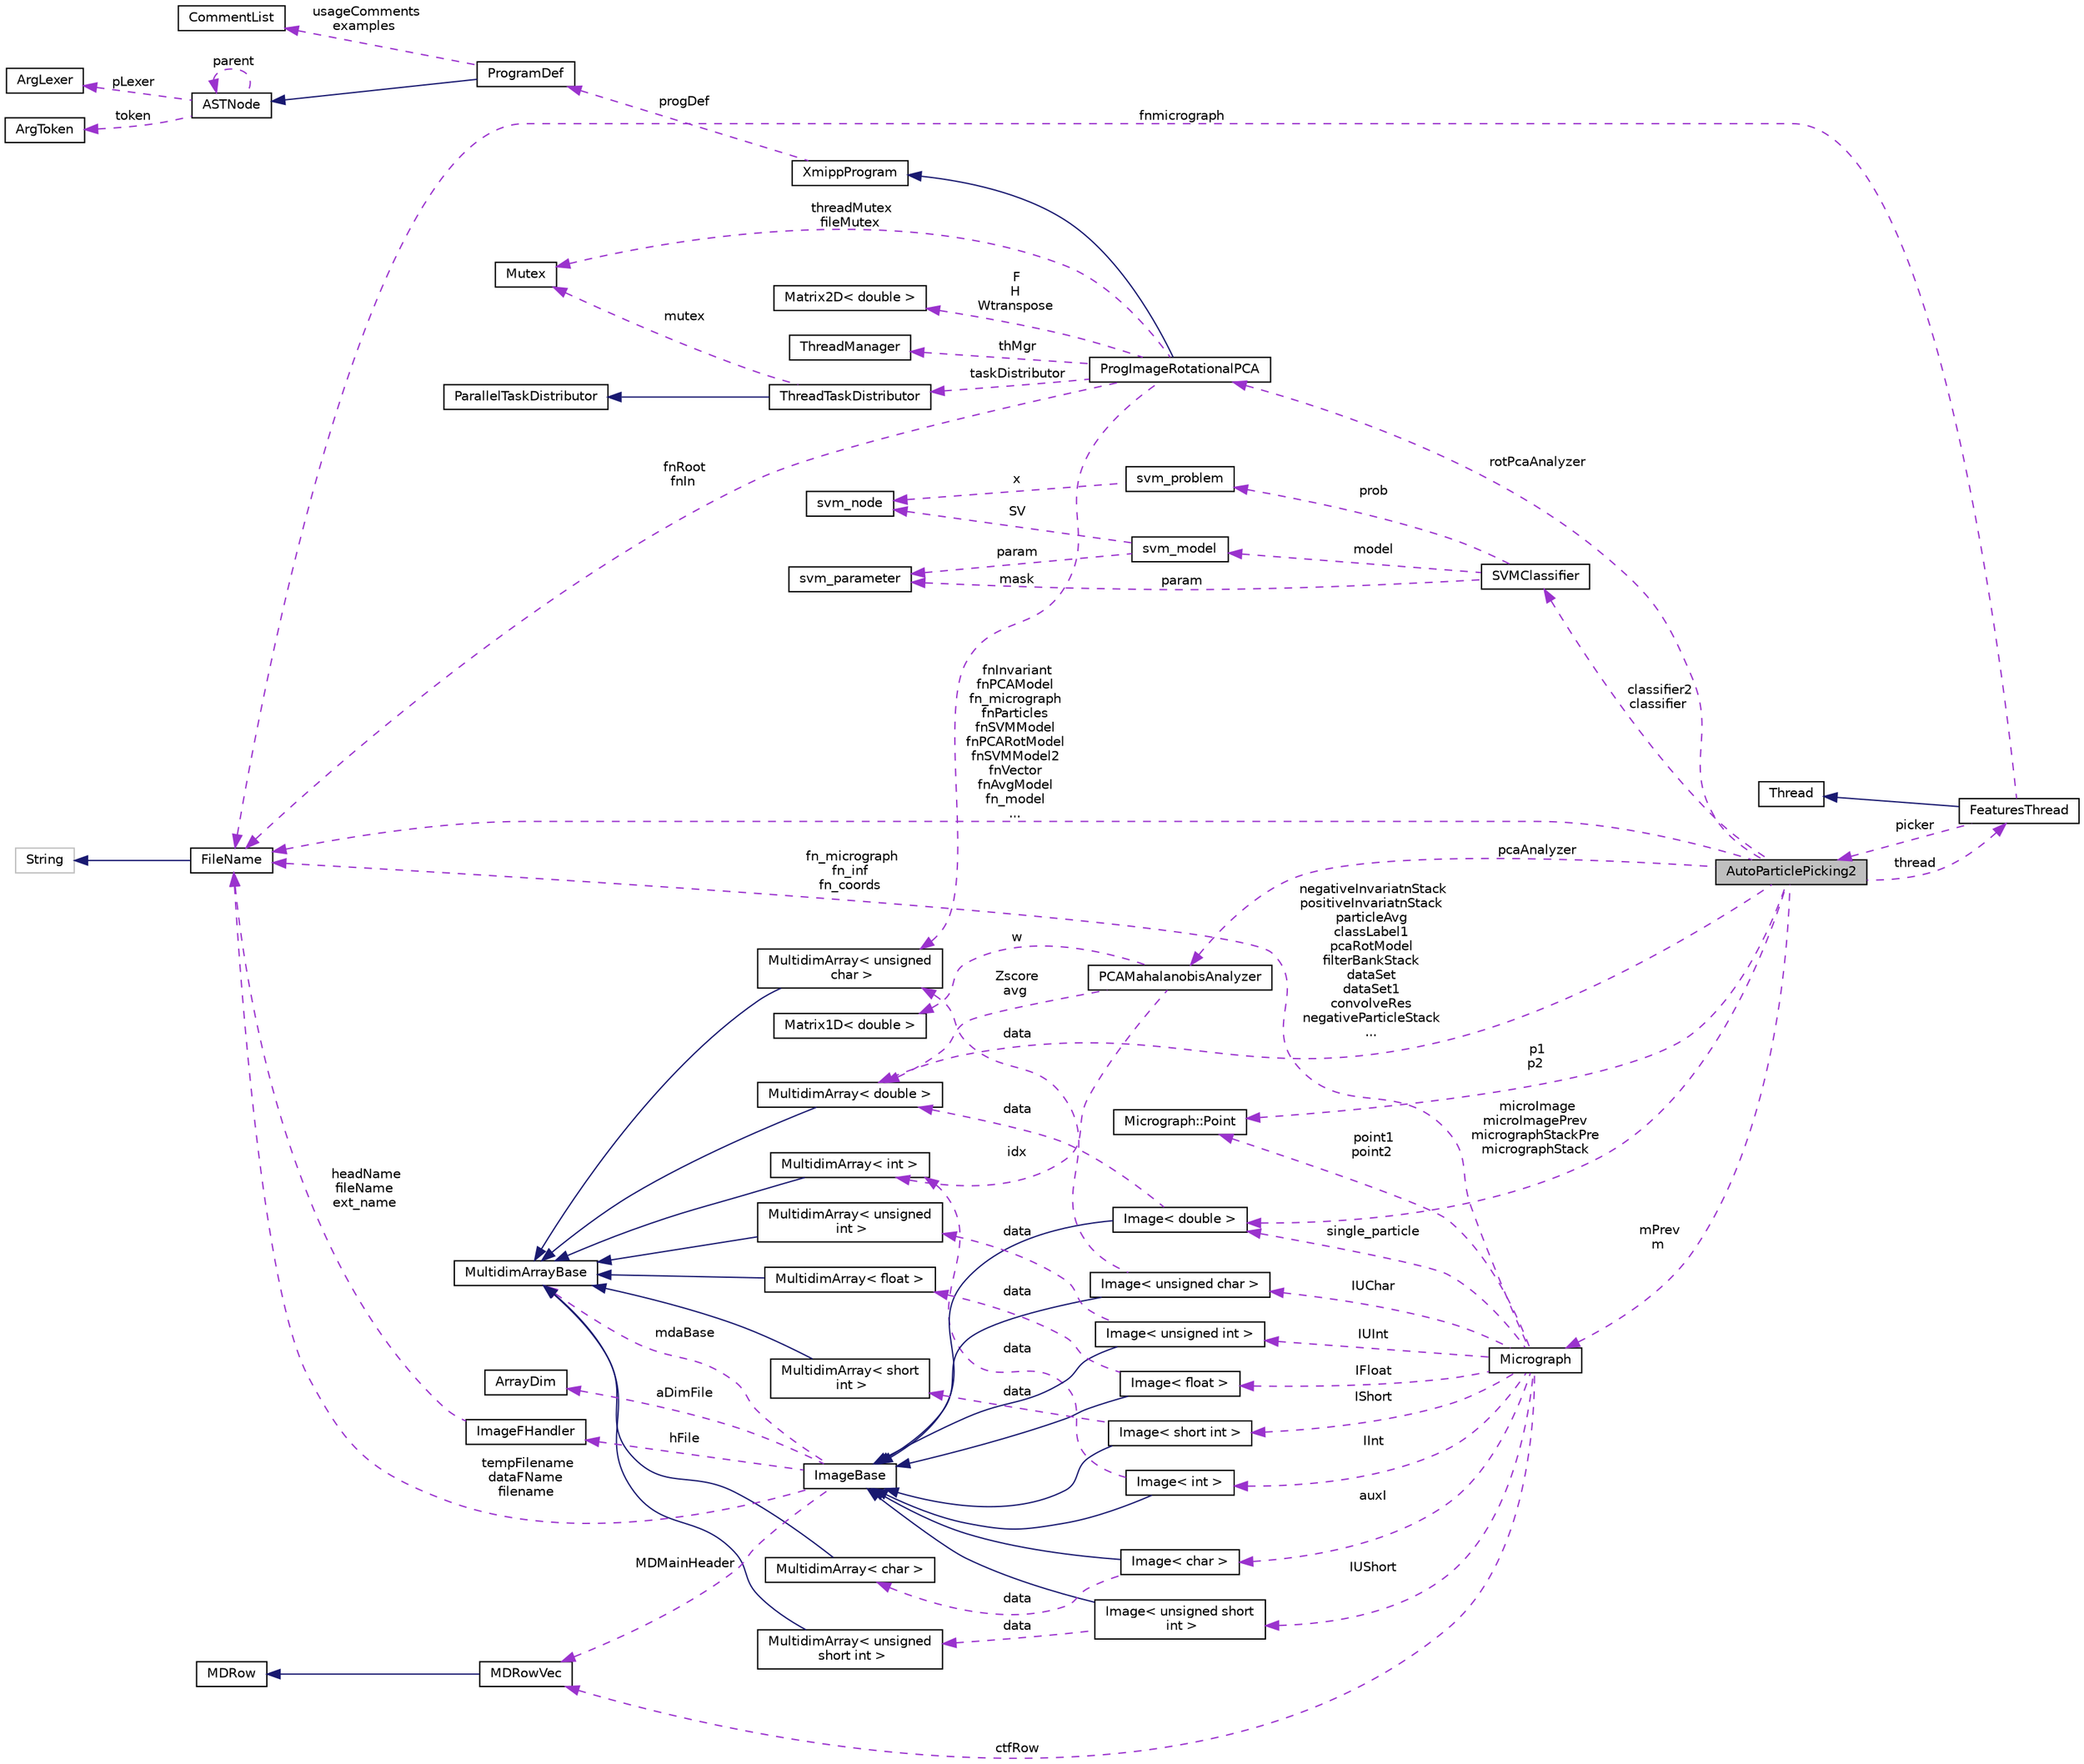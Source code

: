 digraph "AutoParticlePicking2"
{
  edge [fontname="Helvetica",fontsize="10",labelfontname="Helvetica",labelfontsize="10"];
  node [fontname="Helvetica",fontsize="10",shape=record];
  rankdir="LR";
  Node1 [label="AutoParticlePicking2",height=0.2,width=0.4,color="black", fillcolor="grey75", style="filled", fontcolor="black"];
  Node2 -> Node1 [dir="back",color="darkorchid3",fontsize="10",style="dashed",label=" p1\np2" ,fontname="Helvetica"];
  Node2 [label="Micrograph::Point",height=0.2,width=0.4,color="black", fillcolor="white", style="filled",URL="$structMicrograph_1_1Point.html"];
  Node3 -> Node1 [dir="back",color="darkorchid3",fontsize="10",style="dashed",label=" pcaAnalyzer" ,fontname="Helvetica"];
  Node3 [label="PCAMahalanobisAnalyzer",height=0.2,width=0.4,color="black", fillcolor="white", style="filled",URL="$classPCAMahalanobisAnalyzer.html"];
  Node4 -> Node3 [dir="back",color="darkorchid3",fontsize="10",style="dashed",label=" w" ,fontname="Helvetica"];
  Node4 [label="Matrix1D\< double \>",height=0.2,width=0.4,color="black", fillcolor="white", style="filled",URL="$classMatrix1D.html"];
  Node5 -> Node3 [dir="back",color="darkorchid3",fontsize="10",style="dashed",label=" Zscore\navg" ,fontname="Helvetica"];
  Node5 [label="MultidimArray\< double \>",height=0.2,width=0.4,color="black", fillcolor="white", style="filled",URL="$classMultidimArray.html"];
  Node6 -> Node5 [dir="back",color="midnightblue",fontsize="10",style="solid",fontname="Helvetica"];
  Node6 [label="MultidimArrayBase",height=0.2,width=0.4,color="black", fillcolor="white", style="filled",URL="$classMultidimArrayBase.html"];
  Node7 -> Node3 [dir="back",color="darkorchid3",fontsize="10",style="dashed",label=" idx" ,fontname="Helvetica"];
  Node7 [label="MultidimArray\< int \>",height=0.2,width=0.4,color="black", fillcolor="white", style="filled",URL="$classMultidimArray.html"];
  Node6 -> Node7 [dir="back",color="midnightblue",fontsize="10",style="solid",fontname="Helvetica"];
  Node8 -> Node1 [dir="back",color="darkorchid3",fontsize="10",style="dashed",label=" thread" ,fontname="Helvetica"];
  Node8 [label="FeaturesThread",height=0.2,width=0.4,color="black", fillcolor="white", style="filled",URL="$classFeaturesThread.html"];
  Node9 -> Node8 [dir="back",color="midnightblue",fontsize="10",style="solid",fontname="Helvetica"];
  Node9 [label="Thread",height=0.2,width=0.4,color="black", fillcolor="white", style="filled",URL="$classThread.html"];
  Node1 -> Node8 [dir="back",color="darkorchid3",fontsize="10",style="dashed",label=" picker" ,fontname="Helvetica"];
  Node10 -> Node8 [dir="back",color="darkorchid3",fontsize="10",style="dashed",label=" fnmicrograph" ,fontname="Helvetica"];
  Node10 [label="FileName",height=0.2,width=0.4,color="black", fillcolor="white", style="filled",URL="$classFileName.html"];
  Node11 -> Node10 [dir="back",color="midnightblue",fontsize="10",style="solid",fontname="Helvetica"];
  Node11 [label="String",height=0.2,width=0.4,color="grey75", fillcolor="white", style="filled"];
  Node12 -> Node1 [dir="back",color="darkorchid3",fontsize="10",style="dashed",label=" classifier2\nclassifier" ,fontname="Helvetica"];
  Node12 [label="SVMClassifier",height=0.2,width=0.4,color="black", fillcolor="white", style="filled",URL="$classSVMClassifier.html"];
  Node13 -> Node12 [dir="back",color="darkorchid3",fontsize="10",style="dashed",label=" prob" ,fontname="Helvetica"];
  Node13 [label="svm_problem",height=0.2,width=0.4,color="black", fillcolor="white", style="filled",URL="$structsvm__problem.html"];
  Node14 -> Node13 [dir="back",color="darkorchid3",fontsize="10",style="dashed",label=" x" ,fontname="Helvetica"];
  Node14 [label="svm_node",height=0.2,width=0.4,color="black", fillcolor="white", style="filled",URL="$structsvm__node.html"];
  Node15 -> Node12 [dir="back",color="darkorchid3",fontsize="10",style="dashed",label=" model" ,fontname="Helvetica"];
  Node15 [label="svm_model",height=0.2,width=0.4,color="black", fillcolor="white", style="filled",URL="$structsvm__model.html"];
  Node14 -> Node15 [dir="back",color="darkorchid3",fontsize="10",style="dashed",label=" SV" ,fontname="Helvetica"];
  Node16 -> Node15 [dir="back",color="darkorchid3",fontsize="10",style="dashed",label=" param" ,fontname="Helvetica"];
  Node16 [label="svm_parameter",height=0.2,width=0.4,color="black", fillcolor="white", style="filled",URL="$structsvm__parameter.html"];
  Node16 -> Node12 [dir="back",color="darkorchid3",fontsize="10",style="dashed",label=" param" ,fontname="Helvetica"];
  Node17 -> Node1 [dir="back",color="darkorchid3",fontsize="10",style="dashed",label=" mPrev\nm" ,fontname="Helvetica"];
  Node17 [label="Micrograph",height=0.2,width=0.4,color="black", fillcolor="white", style="filled",URL="$classMicrograph.html"];
  Node2 -> Node17 [dir="back",color="darkorchid3",fontsize="10",style="dashed",label=" point1\npoint2" ,fontname="Helvetica"];
  Node18 -> Node17 [dir="back",color="darkorchid3",fontsize="10",style="dashed",label=" auxI" ,fontname="Helvetica"];
  Node18 [label="Image\< char \>",height=0.2,width=0.4,color="black", fillcolor="white", style="filled",URL="$classImage.html"];
  Node19 -> Node18 [dir="back",color="midnightblue",fontsize="10",style="solid",fontname="Helvetica"];
  Node19 [label="ImageBase",height=0.2,width=0.4,color="black", fillcolor="white", style="filled",URL="$classImageBase.html",tooltip="Image base class. "];
  Node6 -> Node19 [dir="back",color="darkorchid3",fontsize="10",style="dashed",label=" mdaBase" ,fontname="Helvetica"];
  Node20 -> Node19 [dir="back",color="darkorchid3",fontsize="10",style="dashed",label=" MDMainHeader" ,fontname="Helvetica"];
  Node20 [label="MDRowVec",height=0.2,width=0.4,color="black", fillcolor="white", style="filled",URL="$classMDRowVec.html"];
  Node21 -> Node20 [dir="back",color="midnightblue",fontsize="10",style="solid",fontname="Helvetica"];
  Node21 [label="MDRow",height=0.2,width=0.4,color="black", fillcolor="white", style="filled",URL="$classMDRow.html"];
  Node22 -> Node19 [dir="back",color="darkorchid3",fontsize="10",style="dashed",label=" hFile" ,fontname="Helvetica"];
  Node22 [label="ImageFHandler",height=0.2,width=0.4,color="black", fillcolor="white", style="filled",URL="$structImageFHandler.html"];
  Node10 -> Node22 [dir="back",color="darkorchid3",fontsize="10",style="dashed",label=" headName\nfileName\next_name" ,fontname="Helvetica"];
  Node23 -> Node19 [dir="back",color="darkorchid3",fontsize="10",style="dashed",label=" aDimFile" ,fontname="Helvetica"];
  Node23 [label="ArrayDim",height=0.2,width=0.4,color="black", fillcolor="white", style="filled",URL="$structArrayDim.html"];
  Node10 -> Node19 [dir="back",color="darkorchid3",fontsize="10",style="dashed",label=" tempFilename\ndataFName\nfilename" ,fontname="Helvetica"];
  Node24 -> Node18 [dir="back",color="darkorchid3",fontsize="10",style="dashed",label=" data" ,fontname="Helvetica"];
  Node24 [label="MultidimArray\< char \>",height=0.2,width=0.4,color="black", fillcolor="white", style="filled",URL="$classMultidimArray.html"];
  Node6 -> Node24 [dir="back",color="midnightblue",fontsize="10",style="solid",fontname="Helvetica"];
  Node25 -> Node17 [dir="back",color="darkorchid3",fontsize="10",style="dashed",label=" IFloat" ,fontname="Helvetica"];
  Node25 [label="Image\< float \>",height=0.2,width=0.4,color="black", fillcolor="white", style="filled",URL="$classImage.html"];
  Node19 -> Node25 [dir="back",color="midnightblue",fontsize="10",style="solid",fontname="Helvetica"];
  Node26 -> Node25 [dir="back",color="darkorchid3",fontsize="10",style="dashed",label=" data" ,fontname="Helvetica"];
  Node26 [label="MultidimArray\< float \>",height=0.2,width=0.4,color="black", fillcolor="white", style="filled",URL="$classMultidimArray.html"];
  Node6 -> Node26 [dir="back",color="midnightblue",fontsize="10",style="solid",fontname="Helvetica"];
  Node27 -> Node17 [dir="back",color="darkorchid3",fontsize="10",style="dashed",label=" IUInt" ,fontname="Helvetica"];
  Node27 [label="Image\< unsigned int \>",height=0.2,width=0.4,color="black", fillcolor="white", style="filled",URL="$classImage.html"];
  Node19 -> Node27 [dir="back",color="midnightblue",fontsize="10",style="solid",fontname="Helvetica"];
  Node28 -> Node27 [dir="back",color="darkorchid3",fontsize="10",style="dashed",label=" data" ,fontname="Helvetica"];
  Node28 [label="MultidimArray\< unsigned\l int \>",height=0.2,width=0.4,color="black", fillcolor="white", style="filled",URL="$classMultidimArray.html"];
  Node6 -> Node28 [dir="back",color="midnightblue",fontsize="10",style="solid",fontname="Helvetica"];
  Node29 -> Node17 [dir="back",color="darkorchid3",fontsize="10",style="dashed",label=" IUShort" ,fontname="Helvetica"];
  Node29 [label="Image\< unsigned short\l int \>",height=0.2,width=0.4,color="black", fillcolor="white", style="filled",URL="$classImage.html"];
  Node19 -> Node29 [dir="back",color="midnightblue",fontsize="10",style="solid",fontname="Helvetica"];
  Node30 -> Node29 [dir="back",color="darkorchid3",fontsize="10",style="dashed",label=" data" ,fontname="Helvetica"];
  Node30 [label="MultidimArray\< unsigned\l short int \>",height=0.2,width=0.4,color="black", fillcolor="white", style="filled",URL="$classMultidimArray.html"];
  Node6 -> Node30 [dir="back",color="midnightblue",fontsize="10",style="solid",fontname="Helvetica"];
  Node31 -> Node17 [dir="back",color="darkorchid3",fontsize="10",style="dashed",label=" single_particle" ,fontname="Helvetica"];
  Node31 [label="Image\< double \>",height=0.2,width=0.4,color="black", fillcolor="white", style="filled",URL="$classImage.html"];
  Node19 -> Node31 [dir="back",color="midnightblue",fontsize="10",style="solid",fontname="Helvetica"];
  Node5 -> Node31 [dir="back",color="darkorchid3",fontsize="10",style="dashed",label=" data" ,fontname="Helvetica"];
  Node32 -> Node17 [dir="back",color="darkorchid3",fontsize="10",style="dashed",label=" IShort" ,fontname="Helvetica"];
  Node32 [label="Image\< short int \>",height=0.2,width=0.4,color="black", fillcolor="white", style="filled",URL="$classImage.html"];
  Node19 -> Node32 [dir="back",color="midnightblue",fontsize="10",style="solid",fontname="Helvetica"];
  Node33 -> Node32 [dir="back",color="darkorchid3",fontsize="10",style="dashed",label=" data" ,fontname="Helvetica"];
  Node33 [label="MultidimArray\< short\l int \>",height=0.2,width=0.4,color="black", fillcolor="white", style="filled",URL="$classMultidimArray.html"];
  Node6 -> Node33 [dir="back",color="midnightblue",fontsize="10",style="solid",fontname="Helvetica"];
  Node34 -> Node17 [dir="back",color="darkorchid3",fontsize="10",style="dashed",label=" IInt" ,fontname="Helvetica"];
  Node34 [label="Image\< int \>",height=0.2,width=0.4,color="black", fillcolor="white", style="filled",URL="$classImage.html"];
  Node19 -> Node34 [dir="back",color="midnightblue",fontsize="10",style="solid",fontname="Helvetica"];
  Node7 -> Node34 [dir="back",color="darkorchid3",fontsize="10",style="dashed",label=" data" ,fontname="Helvetica"];
  Node20 -> Node17 [dir="back",color="darkorchid3",fontsize="10",style="dashed",label=" ctfRow" ,fontname="Helvetica"];
  Node35 -> Node17 [dir="back",color="darkorchid3",fontsize="10",style="dashed",label=" IUChar" ,fontname="Helvetica"];
  Node35 [label="Image\< unsigned char \>",height=0.2,width=0.4,color="black", fillcolor="white", style="filled",URL="$classImage.html"];
  Node19 -> Node35 [dir="back",color="midnightblue",fontsize="10",style="solid",fontname="Helvetica"];
  Node36 -> Node35 [dir="back",color="darkorchid3",fontsize="10",style="dashed",label=" data" ,fontname="Helvetica"];
  Node36 [label="MultidimArray\< unsigned\l char \>",height=0.2,width=0.4,color="black", fillcolor="white", style="filled",URL="$classMultidimArray.html"];
  Node6 -> Node36 [dir="back",color="midnightblue",fontsize="10",style="solid",fontname="Helvetica"];
  Node10 -> Node17 [dir="back",color="darkorchid3",fontsize="10",style="dashed",label=" fn_micrograph\nfn_inf\nfn_coords" ,fontname="Helvetica"];
  Node37 -> Node1 [dir="back",color="darkorchid3",fontsize="10",style="dashed",label=" rotPcaAnalyzer" ,fontname="Helvetica"];
  Node37 [label="ProgImageRotationalPCA",height=0.2,width=0.4,color="black", fillcolor="white", style="filled",URL="$classProgImageRotationalPCA.html"];
  Node38 -> Node37 [dir="back",color="midnightblue",fontsize="10",style="solid",fontname="Helvetica"];
  Node38 [label="XmippProgram",height=0.2,width=0.4,color="black", fillcolor="white", style="filled",URL="$classXmippProgram.html"];
  Node39 -> Node38 [dir="back",color="darkorchid3",fontsize="10",style="dashed",label=" progDef" ,fontname="Helvetica"];
  Node39 [label="ProgramDef",height=0.2,width=0.4,color="black", fillcolor="white", style="filled",URL="$classProgramDef.html"];
  Node40 -> Node39 [dir="back",color="midnightblue",fontsize="10",style="solid",fontname="Helvetica"];
  Node40 [label="ASTNode",height=0.2,width=0.4,color="black", fillcolor="white", style="filled",URL="$classASTNode.html"];
  Node41 -> Node40 [dir="back",color="darkorchid3",fontsize="10",style="dashed",label=" token" ,fontname="Helvetica"];
  Node41 [label="ArgToken",height=0.2,width=0.4,color="black", fillcolor="white", style="filled",URL="$classArgToken.html"];
  Node42 -> Node40 [dir="back",color="darkorchid3",fontsize="10",style="dashed",label=" pLexer" ,fontname="Helvetica"];
  Node42 [label="ArgLexer",height=0.2,width=0.4,color="black", fillcolor="white", style="filled",URL="$classArgLexer.html"];
  Node40 -> Node40 [dir="back",color="darkorchid3",fontsize="10",style="dashed",label=" parent" ,fontname="Helvetica"];
  Node43 -> Node39 [dir="back",color="darkorchid3",fontsize="10",style="dashed",label=" usageComments\nexamples" ,fontname="Helvetica"];
  Node43 [label="CommentList",height=0.2,width=0.4,color="black", fillcolor="white", style="filled",URL="$classCommentList.html"];
  Node44 -> Node37 [dir="back",color="darkorchid3",fontsize="10",style="dashed",label=" F\nH\nWtranspose" ,fontname="Helvetica"];
  Node44 [label="Matrix2D\< double \>",height=0.2,width=0.4,color="black", fillcolor="white", style="filled",URL="$classMatrix2D.html"];
  Node45 -> Node37 [dir="back",color="darkorchid3",fontsize="10",style="dashed",label=" thMgr" ,fontname="Helvetica"];
  Node45 [label="ThreadManager",height=0.2,width=0.4,color="black", fillcolor="white", style="filled",URL="$classThreadManager.html"];
  Node46 -> Node37 [dir="back",color="darkorchid3",fontsize="10",style="dashed",label=" threadMutex\nfileMutex" ,fontname="Helvetica"];
  Node46 [label="Mutex",height=0.2,width=0.4,color="black", fillcolor="white", style="filled",URL="$classMutex.html"];
  Node47 -> Node37 [dir="back",color="darkorchid3",fontsize="10",style="dashed",label=" taskDistributor" ,fontname="Helvetica"];
  Node47 [label="ThreadTaskDistributor",height=0.2,width=0.4,color="black", fillcolor="white", style="filled",URL="$classThreadTaskDistributor.html"];
  Node48 -> Node47 [dir="back",color="midnightblue",fontsize="10",style="solid",fontname="Helvetica"];
  Node48 [label="ParallelTaskDistributor",height=0.2,width=0.4,color="black", fillcolor="white", style="filled",URL="$classParallelTaskDistributor.html"];
  Node46 -> Node47 [dir="back",color="darkorchid3",fontsize="10",style="dashed",label=" mutex" ,fontname="Helvetica"];
  Node36 -> Node37 [dir="back",color="darkorchid3",fontsize="10",style="dashed",label=" mask" ,fontname="Helvetica"];
  Node10 -> Node37 [dir="back",color="darkorchid3",fontsize="10",style="dashed",label=" fnRoot\nfnIn" ,fontname="Helvetica"];
  Node31 -> Node1 [dir="back",color="darkorchid3",fontsize="10",style="dashed",label=" microImage\nmicroImagePrev\nmicrographStackPre\nmicrographStack" ,fontname="Helvetica"];
  Node5 -> Node1 [dir="back",color="darkorchid3",fontsize="10",style="dashed",label=" negativeInvariatnStack\npositiveInvariatnStack\nparticleAvg\nclassLabel1\npcaRotModel\nfilterBankStack\ndataSet\ndataSet1\nconvolveRes\nnegativeParticleStack\n..." ,fontname="Helvetica"];
  Node10 -> Node1 [dir="back",color="darkorchid3",fontsize="10",style="dashed",label=" fnInvariant\nfnPCAModel\nfn_micrograph\nfnParticles\nfnSVMModel\nfnPCARotModel\nfnSVMModel2\nfnVector\nfnAvgModel\nfn_model\n..." ,fontname="Helvetica"];
}
